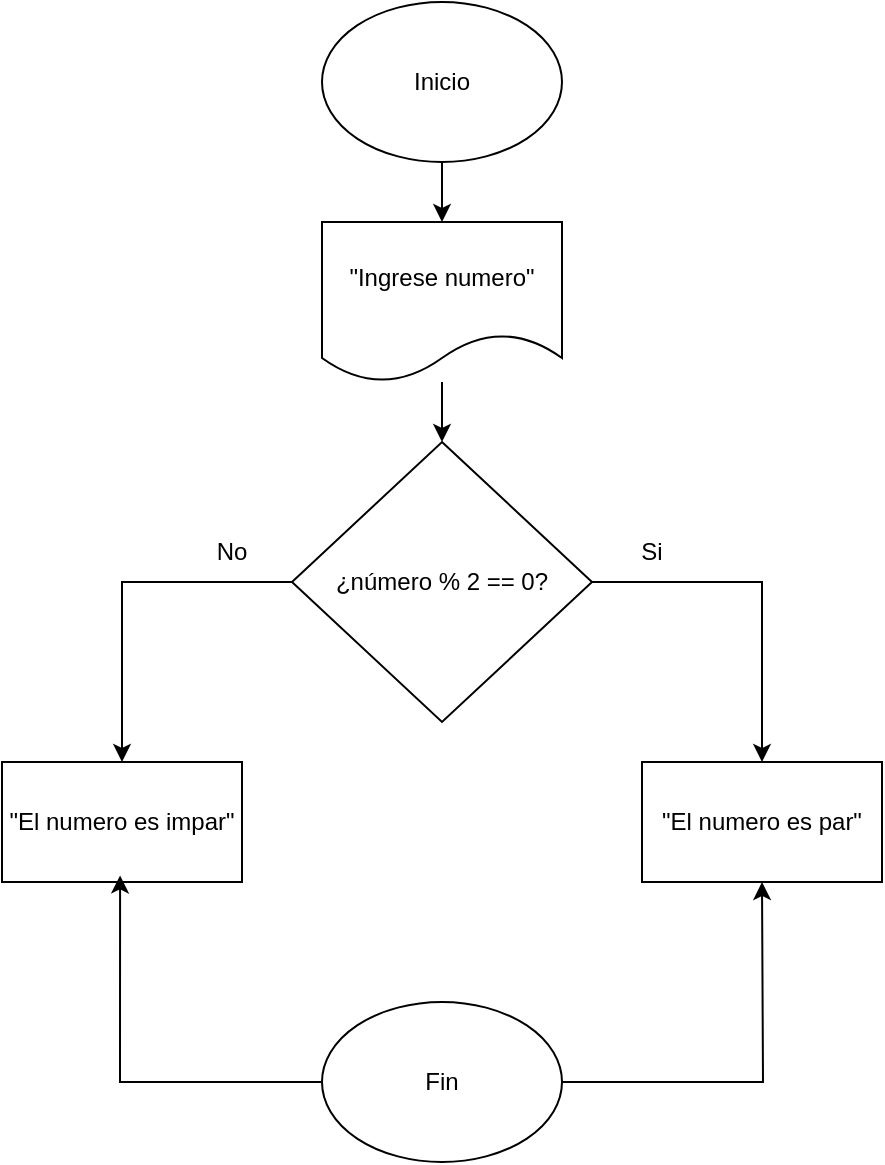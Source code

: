 <mxfile version="26.0.14">
  <diagram name="Página-1" id="XNpdVmMqN3FSThXQY3Oi">
    <mxGraphModel dx="637" dy="319" grid="1" gridSize="10" guides="1" tooltips="1" connect="1" arrows="1" fold="1" page="1" pageScale="1" pageWidth="850" pageHeight="1100" math="0" shadow="0">
      <root>
        <mxCell id="0" />
        <mxCell id="1" parent="0" />
        <mxCell id="AqoZ53gTU4pW3USJeJQY-5" value="" style="edgeStyle=orthogonalEdgeStyle;rounded=0;orthogonalLoop=1;jettySize=auto;html=1;" edge="1" parent="1" source="AqoZ53gTU4pW3USJeJQY-1" target="AqoZ53gTU4pW3USJeJQY-4">
          <mxGeometry relative="1" as="geometry" />
        </mxCell>
        <mxCell id="AqoZ53gTU4pW3USJeJQY-1" value="Inicio" style="ellipse;whiteSpace=wrap;html=1;" vertex="1" parent="1">
          <mxGeometry x="360" y="50" width="120" height="80" as="geometry" />
        </mxCell>
        <mxCell id="AqoZ53gTU4pW3USJeJQY-11" value="" style="edgeStyle=orthogonalEdgeStyle;rounded=0;orthogonalLoop=1;jettySize=auto;html=1;" edge="1" parent="1" source="AqoZ53gTU4pW3USJeJQY-4" target="AqoZ53gTU4pW3USJeJQY-10">
          <mxGeometry relative="1" as="geometry" />
        </mxCell>
        <mxCell id="AqoZ53gTU4pW3USJeJQY-4" value="&quot;Ingrese numero&quot;" style="shape=document;whiteSpace=wrap;html=1;boundedLbl=1;" vertex="1" parent="1">
          <mxGeometry x="360" y="160" width="120" height="80" as="geometry" />
        </mxCell>
        <mxCell id="AqoZ53gTU4pW3USJeJQY-13" value="" style="edgeStyle=orthogonalEdgeStyle;rounded=0;orthogonalLoop=1;jettySize=auto;html=1;" edge="1" parent="1" source="AqoZ53gTU4pW3USJeJQY-10" target="AqoZ53gTU4pW3USJeJQY-12">
          <mxGeometry relative="1" as="geometry" />
        </mxCell>
        <mxCell id="AqoZ53gTU4pW3USJeJQY-15" value="" style="edgeStyle=orthogonalEdgeStyle;rounded=0;orthogonalLoop=1;jettySize=auto;html=1;" edge="1" parent="1" source="AqoZ53gTU4pW3USJeJQY-10" target="AqoZ53gTU4pW3USJeJQY-14">
          <mxGeometry relative="1" as="geometry" />
        </mxCell>
        <mxCell id="AqoZ53gTU4pW3USJeJQY-10" value="¿número % 2 == 0?" style="rhombus;whiteSpace=wrap;html=1;" vertex="1" parent="1">
          <mxGeometry x="345" y="270" width="150" height="140" as="geometry" />
        </mxCell>
        <mxCell id="AqoZ53gTU4pW3USJeJQY-12" value="&quot;El numero es par&quot;" style="whiteSpace=wrap;html=1;" vertex="1" parent="1">
          <mxGeometry x="520" y="430" width="120" height="60" as="geometry" />
        </mxCell>
        <mxCell id="AqoZ53gTU4pW3USJeJQY-14" value="&quot;El numero es impar&quot;" style="whiteSpace=wrap;html=1;" vertex="1" parent="1">
          <mxGeometry x="200" y="430" width="120" height="60" as="geometry" />
        </mxCell>
        <mxCell id="AqoZ53gTU4pW3USJeJQY-16" value="No" style="text;html=1;align=center;verticalAlign=middle;whiteSpace=wrap;rounded=0;" vertex="1" parent="1">
          <mxGeometry x="285" y="310" width="60" height="30" as="geometry" />
        </mxCell>
        <mxCell id="AqoZ53gTU4pW3USJeJQY-17" value="Si" style="text;html=1;align=center;verticalAlign=middle;whiteSpace=wrap;rounded=0;" vertex="1" parent="1">
          <mxGeometry x="495" y="310" width="60" height="30" as="geometry" />
        </mxCell>
        <mxCell id="AqoZ53gTU4pW3USJeJQY-22" value="" style="edgeStyle=orthogonalEdgeStyle;rounded=0;orthogonalLoop=1;jettySize=auto;html=1;entryX=0.492;entryY=0.945;entryDx=0;entryDy=0;entryPerimeter=0;" edge="1" parent="1" source="AqoZ53gTU4pW3USJeJQY-20" target="AqoZ53gTU4pW3USJeJQY-14">
          <mxGeometry relative="1" as="geometry">
            <mxPoint x="260" y="500" as="targetPoint" />
          </mxGeometry>
        </mxCell>
        <mxCell id="AqoZ53gTU4pW3USJeJQY-25" value="" style="edgeStyle=orthogonalEdgeStyle;rounded=0;orthogonalLoop=1;jettySize=auto;html=1;" edge="1" parent="1" source="AqoZ53gTU4pW3USJeJQY-20">
          <mxGeometry relative="1" as="geometry">
            <mxPoint x="580" y="490" as="targetPoint" />
          </mxGeometry>
        </mxCell>
        <mxCell id="AqoZ53gTU4pW3USJeJQY-20" value="Fin" style="ellipse;whiteSpace=wrap;html=1;" vertex="1" parent="1">
          <mxGeometry x="360" y="550" width="120" height="80" as="geometry" />
        </mxCell>
      </root>
    </mxGraphModel>
  </diagram>
</mxfile>
